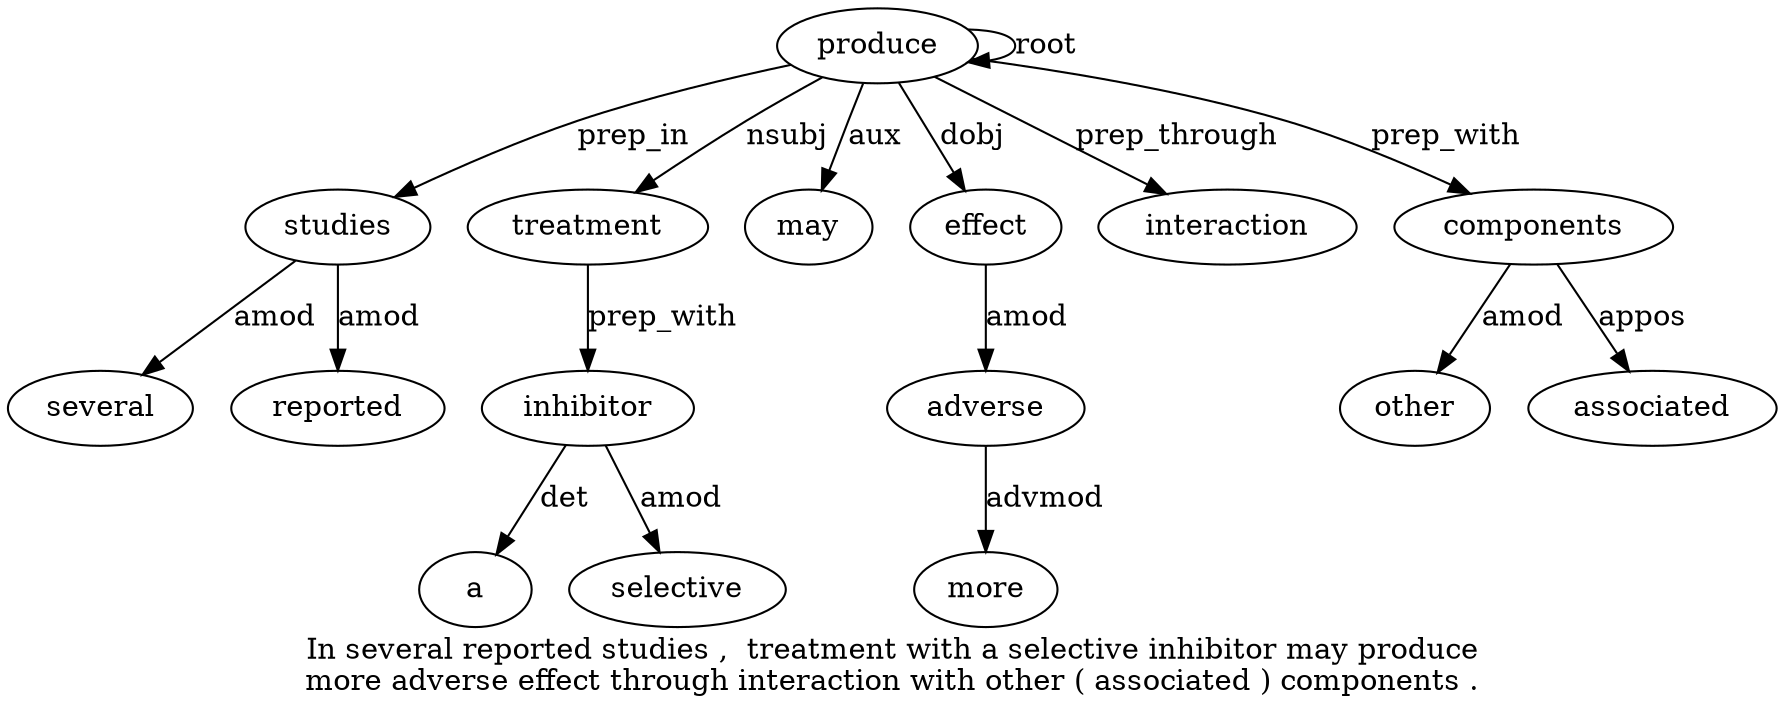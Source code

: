digraph "In several reported studies ,  treatment with a selective inhibitor may produce more adverse effect through interaction with other ( associated ) components ." {
label="In several reported studies ,  treatment with a selective inhibitor may produce
more adverse effect through interaction with other ( associated ) components .";
studies4 [style=filled, fillcolor=white, label=studies];
several2 [style=filled, fillcolor=white, label=several];
studies4 -> several2  [label=amod];
reported3 [style=filled, fillcolor=white, label=reported];
studies4 -> reported3  [label=amod];
produce12 [style=filled, fillcolor=white, label=produce];
produce12 -> studies4  [label=prep_in];
treatment6 [style=filled, fillcolor=white, label=treatment];
produce12 -> treatment6  [label=nsubj];
inhibitor10 [style=filled, fillcolor=white, label=inhibitor];
a8 [style=filled, fillcolor=white, label=a];
inhibitor10 -> a8  [label=det];
selective9 [style=filled, fillcolor=white, label=selective];
inhibitor10 -> selective9  [label=amod];
treatment6 -> inhibitor10  [label=prep_with];
may11 [style=filled, fillcolor=white, label=may];
produce12 -> may11  [label=aux];
produce12 -> produce12  [label=root];
adverse14 [style=filled, fillcolor=white, label=adverse];
more13 [style=filled, fillcolor=white, label=more];
adverse14 -> more13  [label=advmod];
effect15 [style=filled, fillcolor=white, label=effect];
effect15 -> adverse14  [label=amod];
produce12 -> effect15  [label=dobj];
interaction17 [style=filled, fillcolor=white, label=interaction];
produce12 -> interaction17  [label=prep_through];
components23 [style=filled, fillcolor=white, label=components];
other19 [style=filled, fillcolor=white, label=other];
components23 -> other19  [label=amod];
associated21 [style=filled, fillcolor=white, label=associated];
components23 -> associated21  [label=appos];
produce12 -> components23  [label=prep_with];
}
